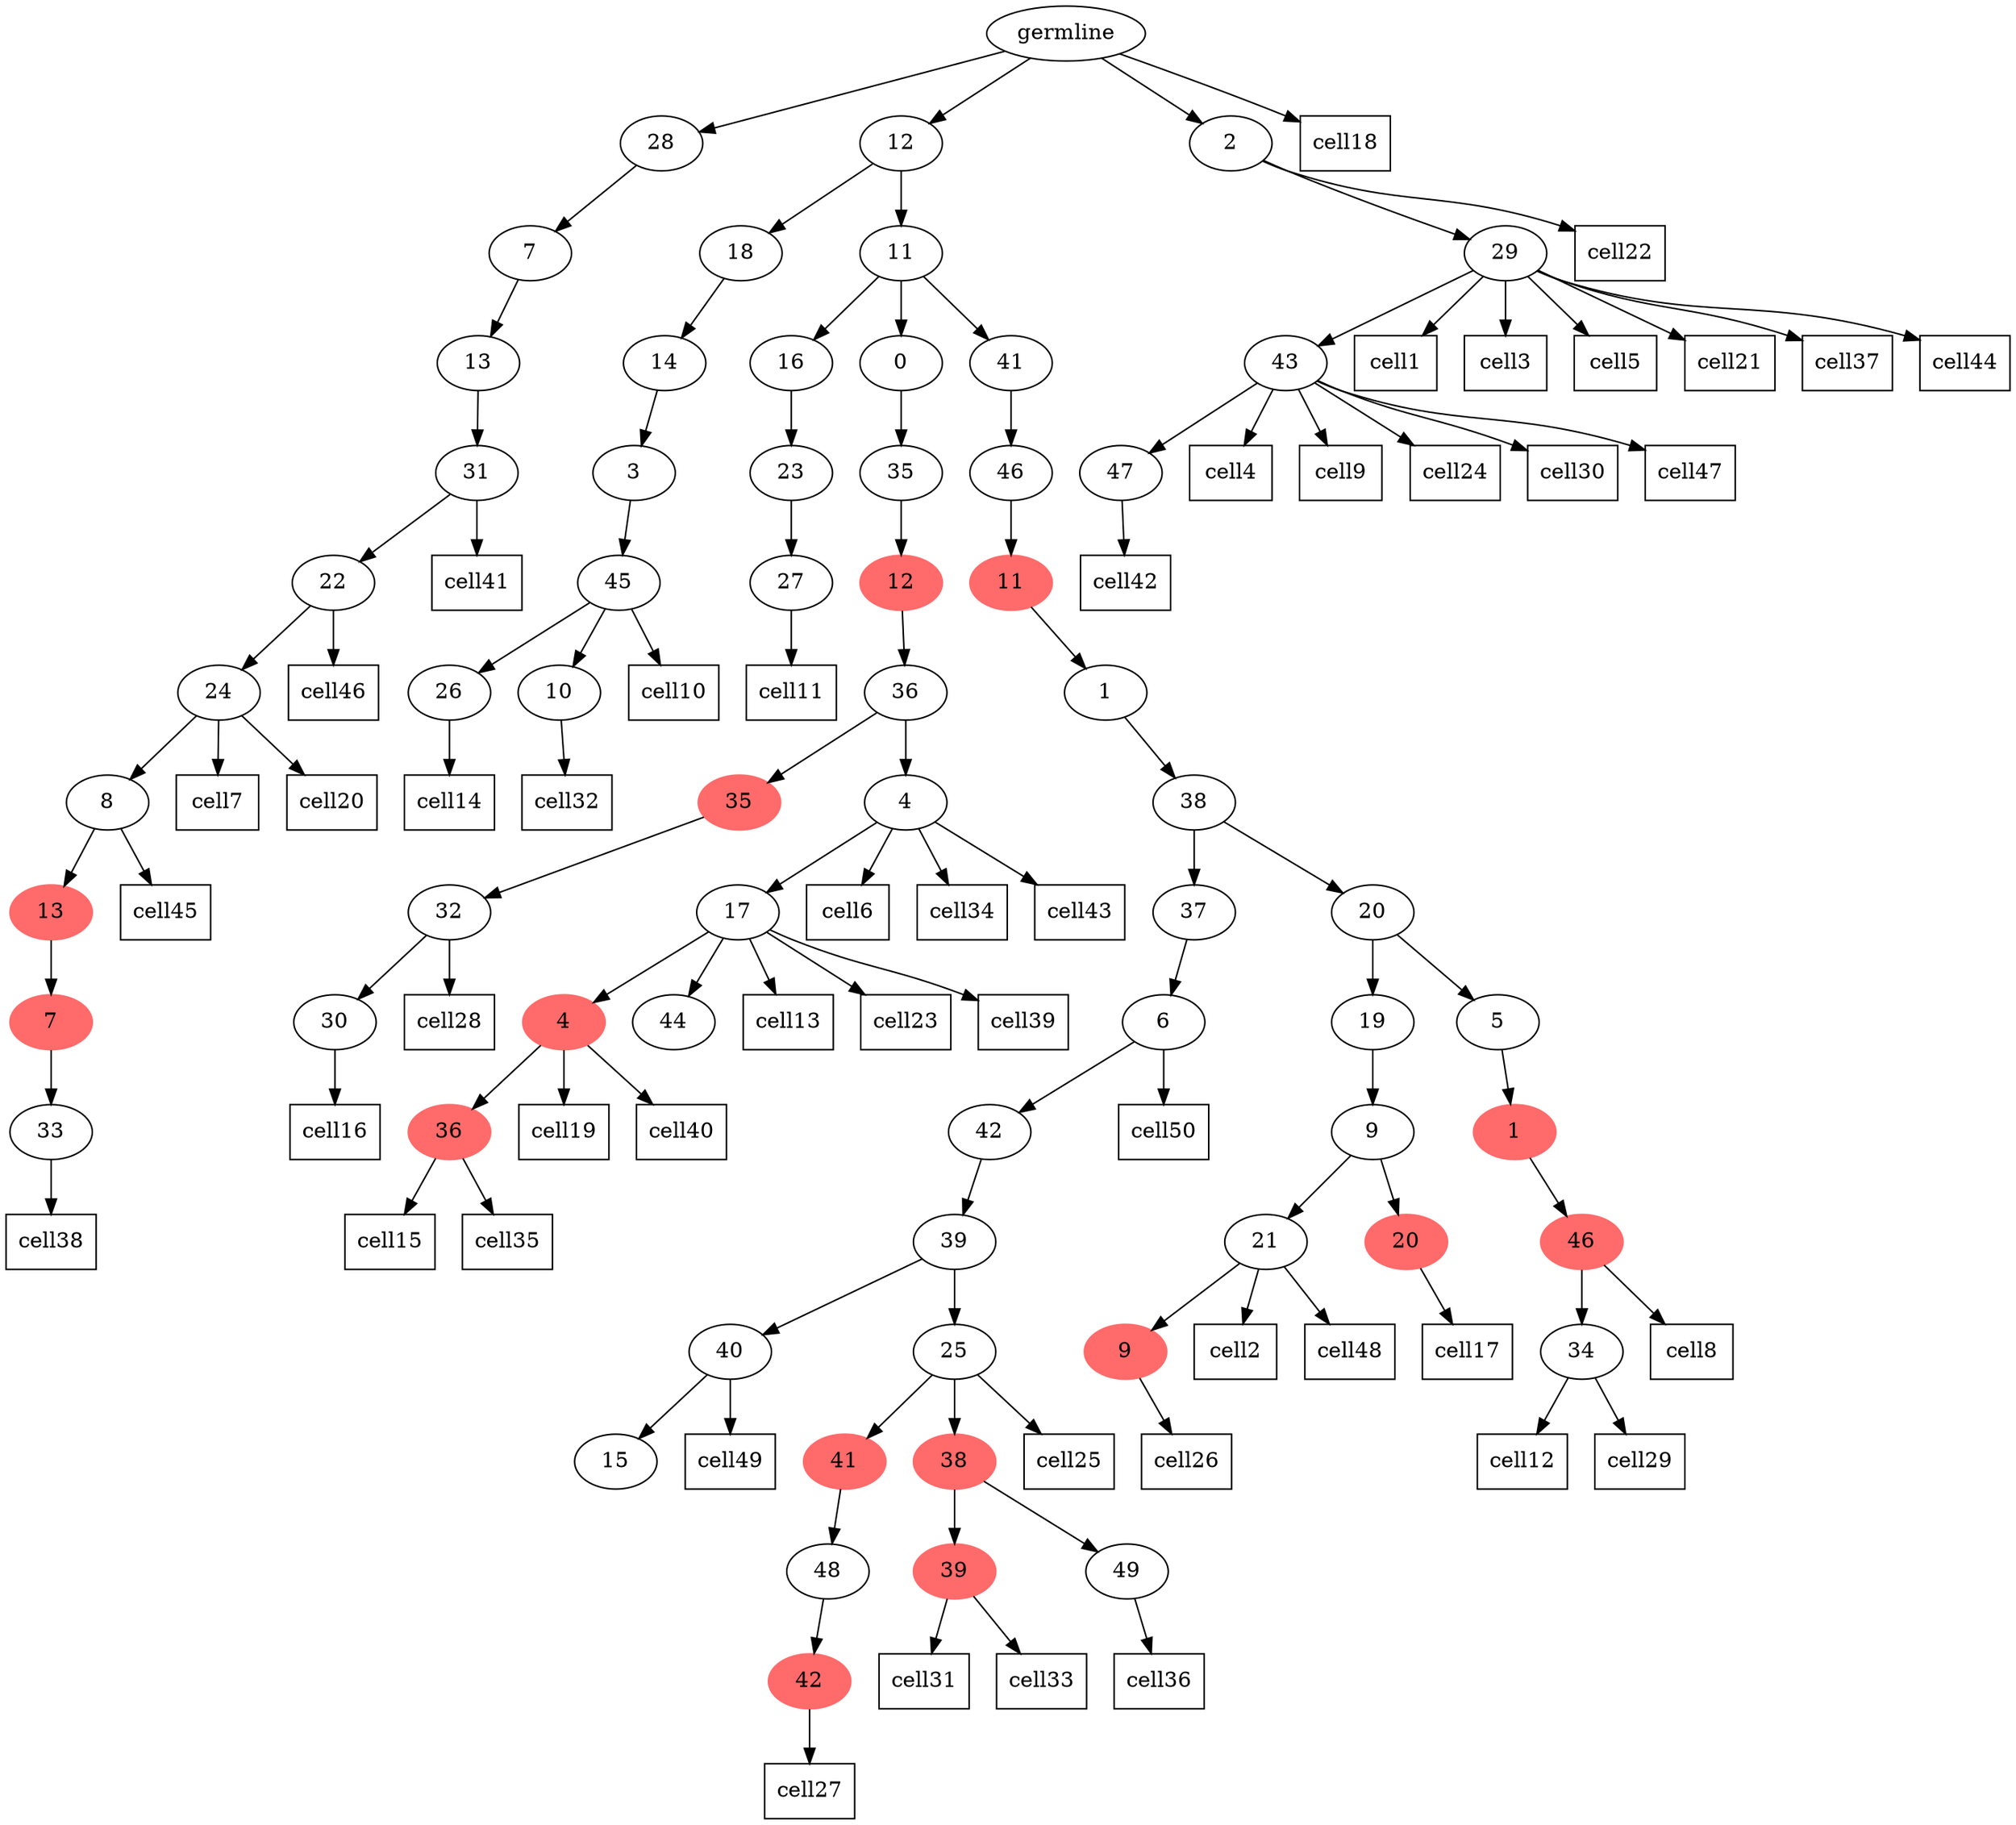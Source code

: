 digraph g {
	"64" -> "65";
	"65" [label="33"];
	"63" -> "64";
	"64" [color=indianred1, style=filled, label="7"];
	"62" -> "63";
	"63" [color=indianred1, style=filled, label="13"];
	"61" -> "62";
	"62" [label="8"];
	"60" -> "61";
	"61" [label="24"];
	"59" -> "60";
	"60" [label="22"];
	"58" -> "59";
	"59" [label="31"];
	"57" -> "58";
	"58" [label="13"];
	"56" -> "57";
	"57" [label="7"];
	"53" -> "54";
	"54" [label="26"];
	"53" -> "55";
	"55" [label="10"];
	"52" -> "53";
	"53" [label="45"];
	"51" -> "52";
	"52" [label="3"];
	"50" -> "51";
	"51" [label="14"];
	"48" -> "49";
	"49" [label="27"];
	"47" -> "48";
	"48" [label="23"];
	"45" -> "46";
	"46" [label="30"];
	"44" -> "45";
	"45" [label="32"];
	"41" -> "42";
	"42" [color=indianred1, style=filled, label="36"];
	"40" -> "41";
	"41" [color=indianred1, style=filled, label="4"];
	"40" -> "43";
	"43" [label="44"];
	"39" -> "40";
	"40" [label="17"];
	"38" -> "39";
	"39" [label="4"];
	"38" -> "44";
	"44" [color=indianred1, style=filled, label="35"];
	"37" -> "38";
	"38" [label="36"];
	"36" -> "37";
	"37" [color=indianred1, style=filled, label="12"];
	"35" -> "36";
	"36" [label="35"];
	"33" -> "34";
	"34" [label="15"];
	"31" -> "32";
	"32" [color=indianred1, style=filled, label="42"];
	"30" -> "31";
	"31" [label="48"];
	"27" -> "28";
	"28" [color=indianred1, style=filled, label="39"];
	"27" -> "29";
	"29" [label="49"];
	"26" -> "27";
	"27" [color=indianred1, style=filled, label="38"];
	"26" -> "30";
	"30" [color=indianred1, style=filled, label="41"];
	"25" -> "26";
	"26" [label="25"];
	"25" -> "33";
	"33" [label="40"];
	"24" -> "25";
	"25" [label="39"];
	"23" -> "24";
	"24" [label="42"];
	"22" -> "23";
	"23" [label="6"];
	"19" -> "20";
	"20" [color=indianred1, style=filled, label="9"];
	"18" -> "19";
	"19" [label="21"];
	"18" -> "21";
	"21" [color=indianred1, style=filled, label="20"];
	"17" -> "18";
	"18" [label="9"];
	"15" -> "16";
	"16" [label="34"];
	"14" -> "15";
	"15" [color=indianred1, style=filled, label="46"];
	"13" -> "14";
	"14" [color=indianred1, style=filled, label="1"];
	"12" -> "13";
	"13" [label="5"];
	"12" -> "17";
	"17" [label="19"];
	"11" -> "12";
	"12" [label="20"];
	"11" -> "22";
	"22" [label="37"];
	"10" -> "11";
	"11" [label="38"];
	"9" -> "10";
	"10" [label="1"];
	"8" -> "9";
	"9" [color=indianred1, style=filled, label="11"];
	"7" -> "8";
	"8" [label="46"];
	"6" -> "7";
	"7" [label="41"];
	"6" -> "35";
	"35" [label="0"];
	"6" -> "47";
	"47" [label="16"];
	"5" -> "6";
	"6" [label="11"];
	"5" -> "50";
	"50" [label="18"];
	"3" -> "4";
	"4" [label="47"];
	"2" -> "3";
	"3" [label="43"];
	"1" -> "2";
	"2" [label="29"];
	"0" -> "1";
	"1" [label="2"];
	"0" -> "5";
	"5" [label="12"];
	"0" -> "56";
	"56" [label="28"];
	"0" [label="germline"];
	"2" -> cell1;
	cell1 [shape=box]
	"19" -> cell2;
	cell2 [shape=box]
	"2" -> cell3;
	cell3 [shape=box]
	"3" -> cell4;
	cell4 [shape=box]
	"2" -> cell5;
	cell5 [shape=box]
	"39" -> cell6;
	cell6 [shape=box]
	"61" -> cell7;
	cell7 [shape=box]
	"15" -> cell8;
	cell8 [shape=box]
	"3" -> cell9;
	cell9 [shape=box]
	"53" -> cell10;
	cell10 [shape=box]
	"49" -> cell11;
	cell11 [shape=box]
	"16" -> cell12;
	cell12 [shape=box]
	"40" -> cell13;
	cell13 [shape=box]
	"54" -> cell14;
	cell14 [shape=box]
	"42" -> cell15;
	cell15 [shape=box]
	"46" -> cell16;
	cell16 [shape=box]
	"21" -> cell17;
	cell17 [shape=box]
	"0" -> cell18;
	cell18 [shape=box]
	"41" -> cell19;
	cell19 [shape=box]
	"61" -> cell20;
	cell20 [shape=box]
	"2" -> cell21;
	cell21 [shape=box]
	"1" -> cell22;
	cell22 [shape=box]
	"40" -> cell23;
	cell23 [shape=box]
	"3" -> cell24;
	cell24 [shape=box]
	"26" -> cell25;
	cell25 [shape=box]
	"20" -> cell26;
	cell26 [shape=box]
	"32" -> cell27;
	cell27 [shape=box]
	"45" -> cell28;
	cell28 [shape=box]
	"16" -> cell29;
	cell29 [shape=box]
	"3" -> cell30;
	cell30 [shape=box]
	"28" -> cell31;
	cell31 [shape=box]
	"55" -> cell32;
	cell32 [shape=box]
	"28" -> cell33;
	cell33 [shape=box]
	"39" -> cell34;
	cell34 [shape=box]
	"42" -> cell35;
	cell35 [shape=box]
	"29" -> cell36;
	cell36 [shape=box]
	"2" -> cell37;
	cell37 [shape=box]
	"65" -> cell38;
	cell38 [shape=box]
	"40" -> cell39;
	cell39 [shape=box]
	"41" -> cell40;
	cell40 [shape=box]
	"59" -> cell41;
	cell41 [shape=box]
	"4" -> cell42;
	cell42 [shape=box]
	"39" -> cell43;
	cell43 [shape=box]
	"2" -> cell44;
	cell44 [shape=box]
	"62" -> cell45;
	cell45 [shape=box]
	"60" -> cell46;
	cell46 [shape=box]
	"3" -> cell47;
	cell47 [shape=box]
	"19" -> cell48;
	cell48 [shape=box]
	"33" -> cell49;
	cell49 [shape=box]
	"23" -> cell50;
	cell50 [shape=box]
}
